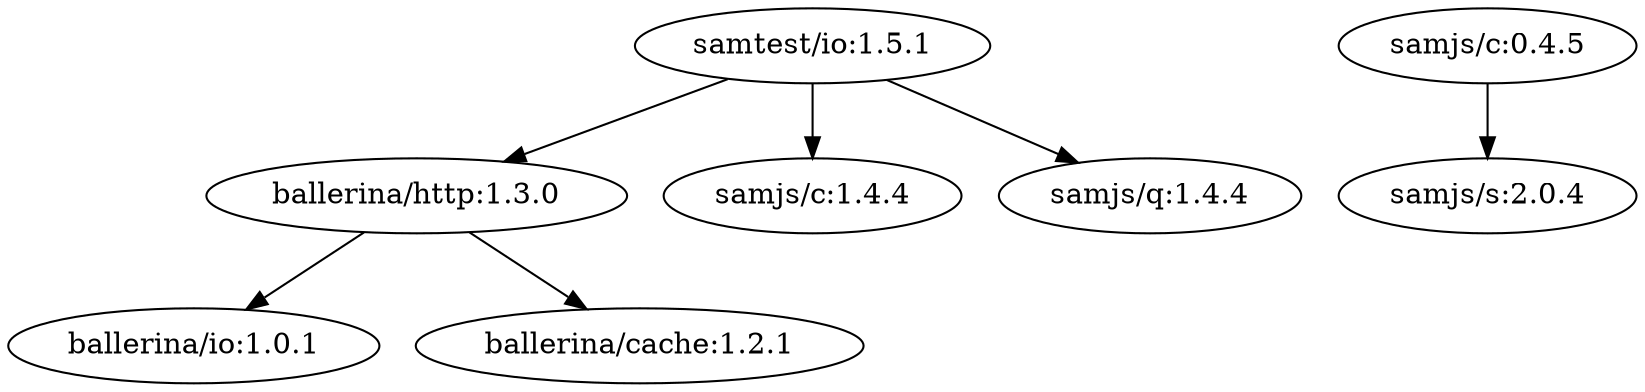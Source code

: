 digraph "samtest/io:1.5.1" {
    "samtest/io:1.5.1" -> "ballerina/http:1.3.0"
    "samtest/io:1.5.1" -> "samjs/c:1.4.4"
    "samtest/io:1.5.1" -> "samjs/q:1.4.4"
    "ballerina/http:1.3.0" -> "ballerina/io:1.0.1"
    "ballerina/http:1.3.0" -> "ballerina/cache:1.2.1"
    "samjs/c:0.4.5" -> "samjs/s:2.0.4"
}
